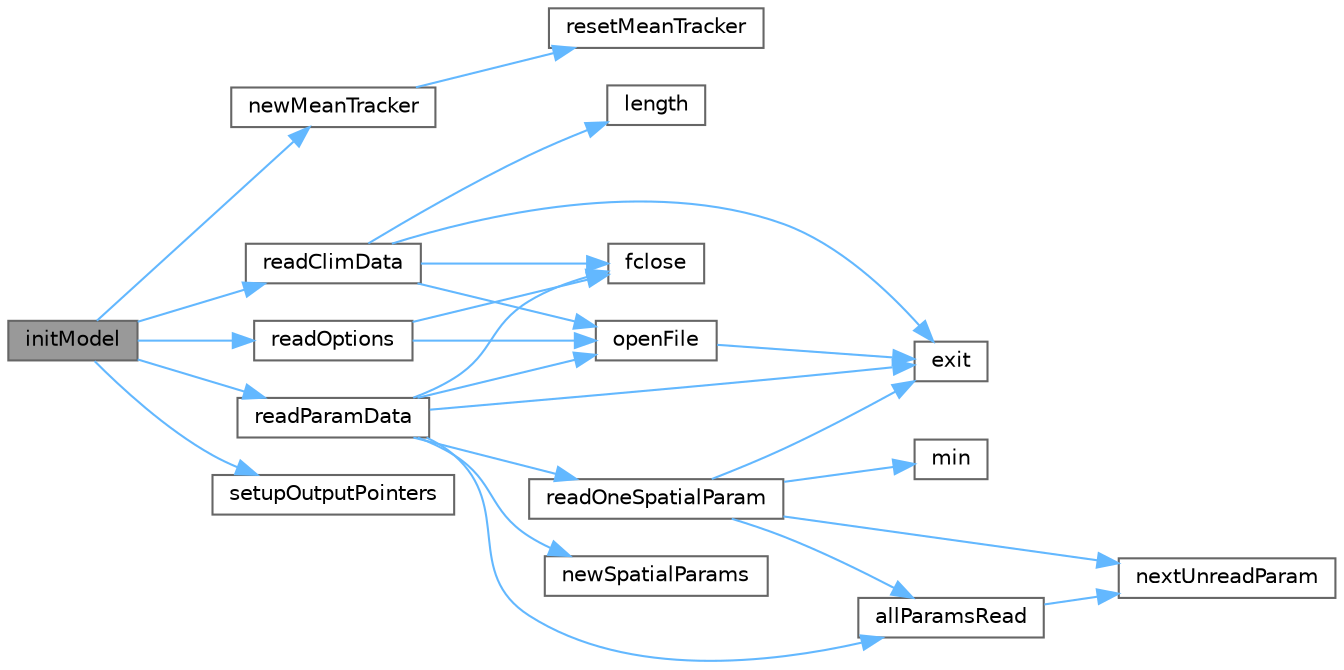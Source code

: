 digraph "initModel"
{
 // LATEX_PDF_SIZE
  bgcolor="transparent";
  edge [fontname=Helvetica,fontsize=10,labelfontname=Helvetica,labelfontsize=10];
  node [fontname=Helvetica,fontsize=10,shape=box,height=0.2,width=0.4];
  rankdir="LR";
  Node1 [id="Node000001",label="initModel",height=0.2,width=0.4,color="gray40", fillcolor="grey60", style="filled", fontcolor="black",tooltip=" "];
  Node1 -> Node2 [id="edge25_Node000001_Node000002",color="steelblue1",style="solid",tooltip=" "];
  Node2 [id="Node000002",label="newMeanTracker",height=0.2,width=0.4,color="grey40", fillcolor="white", style="filled",URL="$d5/d1f/runmean_8c.html#a05982cf71148e3b1c4d8a2a14e0c93ab",tooltip=" "];
  Node2 -> Node3 [id="edge26_Node000002_Node000003",color="steelblue1",style="solid",tooltip=" "];
  Node3 [id="Node000003",label="resetMeanTracker",height=0.2,width=0.4,color="grey40", fillcolor="white", style="filled",URL="$d5/d1f/runmean_8c.html#aafa097eaf82986761f1920d2a1ed2457",tooltip=" "];
  Node1 -> Node4 [id="edge27_Node000001_Node000004",color="steelblue1",style="solid",tooltip=" "];
  Node4 [id="Node000004",label="readClimData",height=0.2,width=0.4,color="grey40", fillcolor="white", style="filled",URL="$d7/d43/_s_i_p_n_e_topts_in_2sipnet_8c.html#a7f73f9d495f52b35feaaaf9a471370ae",tooltip=" "];
  Node4 -> Node5 [id="edge28_Node000004_Node000005",color="steelblue1",style="solid",tooltip=" "];
  Node5 [id="Node000005",label="exit",height=0.2,width=0.4,color="grey40", fillcolor="white", style="filled",URL="$da/d39/exit_handler_8c.html#a7b17e5913b7dff48eec9ba3976ccfd3c",tooltip=" "];
  Node4 -> Node6 [id="edge29_Node000004_Node000006",color="steelblue1",style="solid",tooltip=" "];
  Node6 [id="Node000006",label="fclose",height=0.2,width=0.4,color="grey40", fillcolor="white", style="filled",URL="$de/d55/preprocess_2climsteps_8m.html#a09890cf585bffdc75d5810e054f62779",tooltip=" "];
  Node4 -> Node7 [id="edge30_Node000004_Node000007",color="steelblue1",style="solid",tooltip=" "];
  Node7 [id="Node000007",label="length",height=0.2,width=0.4,color="grey40", fillcolor="white", style="filled",URL="$d9/dce/daylen_8m.html#a86e0024c249e4a09333409ec56451e1e",tooltip=" "];
  Node4 -> Node8 [id="edge31_Node000004_Node000008",color="steelblue1",style="solid",tooltip=" "];
  Node8 [id="Node000008",label="openFile",height=0.2,width=0.4,color="grey40", fillcolor="white", style="filled",URL="$d9/d0c/bintotxt_8c.html#a043eed78149456a0cf4a77a71a6e340b",tooltip=" "];
  Node8 -> Node5 [id="edge32_Node000008_Node000005",color="steelblue1",style="solid",tooltip=" "];
  Node1 -> Node9 [id="edge33_Node000001_Node000009",color="steelblue1",style="solid",tooltip=" "];
  Node9 [id="Node000009",label="readOptions",height=0.2,width=0.4,color="grey40", fillcolor="white", style="filled",URL="$d7/d43/_s_i_p_n_e_topts_in_2sipnet_8c.html#a6850a5f9b9264382b9428bfac4902f51",tooltip=" "];
  Node9 -> Node6 [id="edge34_Node000009_Node000006",color="steelblue1",style="solid",tooltip=" "];
  Node9 -> Node8 [id="edge35_Node000009_Node000008",color="steelblue1",style="solid",tooltip=" "];
  Node1 -> Node10 [id="edge36_Node000001_Node000010",color="steelblue1",style="solid",tooltip=" "];
  Node10 [id="Node000010",label="readParamData",height=0.2,width=0.4,color="grey40", fillcolor="white", style="filled",URL="$d7/d43/_s_i_p_n_e_topts_in_2sipnet_8c.html#a28969b6887eee8f92820233b3738e879",tooltip=" "];
  Node10 -> Node11 [id="edge37_Node000010_Node000011",color="steelblue1",style="solid",tooltip=" "];
  Node11 [id="Node000011",label="allParamsRead",height=0.2,width=0.4,color="grey40", fillcolor="white", style="filled",URL="$d7/dd8/_s_i_p_n_e_topts_in_2spatial_params_8c.html#a418ef292091eb3db947671cd7306aea4",tooltip=" "];
  Node11 -> Node12 [id="edge38_Node000011_Node000012",color="steelblue1",style="solid",tooltip=" "];
  Node12 [id="Node000012",label="nextUnreadParam",height=0.2,width=0.4,color="grey40", fillcolor="white", style="filled",URL="$d7/dd8/_s_i_p_n_e_topts_in_2spatial_params_8c.html#a22ef3c733833d89269f7f731fdb51aed",tooltip=" "];
  Node10 -> Node5 [id="edge39_Node000010_Node000005",color="steelblue1",style="solid",tooltip=" "];
  Node10 -> Node6 [id="edge40_Node000010_Node000006",color="steelblue1",style="solid",tooltip=" "];
  Node10 -> Node13 [id="edge41_Node000010_Node000013",color="steelblue1",style="solid",tooltip=" "];
  Node13 [id="Node000013",label="newSpatialParams",height=0.2,width=0.4,color="grey40", fillcolor="white", style="filled",URL="$d7/dd8/_s_i_p_n_e_topts_in_2spatial_params_8c.html#af5e36d717bc31e1ccb0f18aac6736329",tooltip=" "];
  Node10 -> Node8 [id="edge42_Node000010_Node000008",color="steelblue1",style="solid",tooltip=" "];
  Node10 -> Node14 [id="edge43_Node000010_Node000014",color="steelblue1",style="solid",tooltip=" "];
  Node14 [id="Node000014",label="readOneSpatialParam",height=0.2,width=0.4,color="grey40", fillcolor="white", style="filled",URL="$d7/dd8/_s_i_p_n_e_topts_in_2spatial_params_8c.html#a3c628361c3a73187d7d189bf254f6d46",tooltip=" "];
  Node14 -> Node11 [id="edge44_Node000014_Node000011",color="steelblue1",style="solid",tooltip=" "];
  Node14 -> Node5 [id="edge45_Node000014_Node000005",color="steelblue1",style="solid",tooltip=" "];
  Node14 -> Node15 [id="edge46_Node000014_Node000015",color="steelblue1",style="solid",tooltip=" "];
  Node15 [id="Node000015",label="min",height=0.2,width=0.4,color="grey40", fillcolor="white", style="filled",URL="$de/d55/preprocess_2climsteps_8m.html#a05df90d9c39902969aec8cb81a3c8da9",tooltip=" "];
  Node14 -> Node12 [id="edge47_Node000014_Node000012",color="steelblue1",style="solid",tooltip=" "];
  Node1 -> Node16 [id="edge48_Node000001_Node000016",color="steelblue1",style="solid",tooltip=" "];
  Node16 [id="Node000016",label="setupOutputPointers",height=0.2,width=0.4,color="grey40", fillcolor="white", style="filled",URL="$d7/d43/_s_i_p_n_e_topts_in_2sipnet_8c.html#a71bf09e1fcb91e2c9943759635f763f0",tooltip=" "];
}

